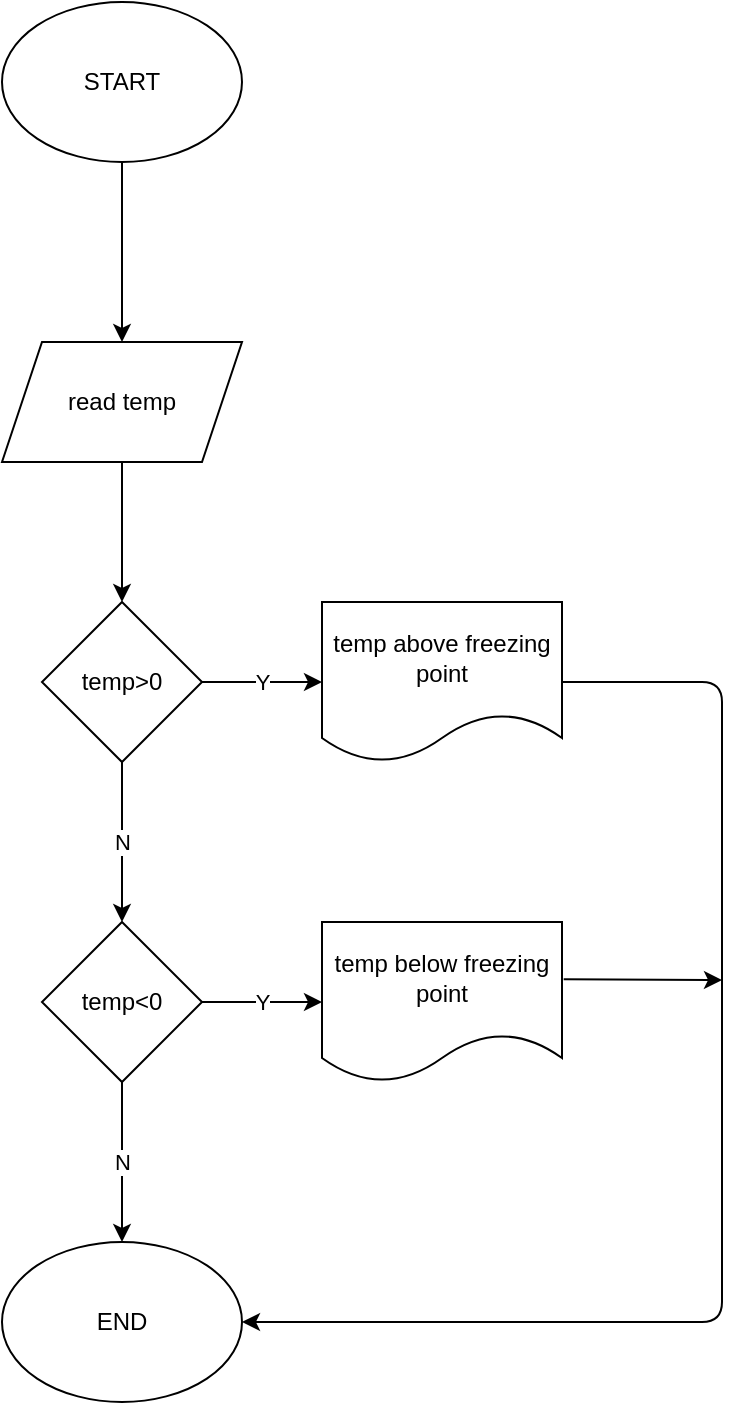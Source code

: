 <mxfile version="13.9.9" type="device"><diagram id="k0JfpFypzWEjq7LqhP99" name="Page-1"><mxGraphModel dx="1024" dy="584" grid="1" gridSize="10" guides="1" tooltips="1" connect="1" arrows="1" fold="1" page="1" pageScale="1" pageWidth="827" pageHeight="1169" math="0" shadow="0"><root><mxCell id="0"/><mxCell id="1" parent="0"/><mxCell id="ctyneTwkdui0ekAHSd9f-3" value="" style="edgeStyle=orthogonalEdgeStyle;rounded=0;orthogonalLoop=1;jettySize=auto;html=1;" parent="1" source="ctyneTwkdui0ekAHSd9f-1" target="ctyneTwkdui0ekAHSd9f-2" edge="1"><mxGeometry relative="1" as="geometry"/></mxCell><mxCell id="ctyneTwkdui0ekAHSd9f-1" value="START" style="ellipse;whiteSpace=wrap;html=1;" parent="1" vertex="1"><mxGeometry x="80" y="10" width="120" height="80" as="geometry"/></mxCell><mxCell id="ctyneTwkdui0ekAHSd9f-5" value="" style="edgeStyle=orthogonalEdgeStyle;rounded=0;orthogonalLoop=1;jettySize=auto;html=1;" parent="1" source="ctyneTwkdui0ekAHSd9f-2" target="ctyneTwkdui0ekAHSd9f-4" edge="1"><mxGeometry relative="1" as="geometry"/></mxCell><mxCell id="ctyneTwkdui0ekAHSd9f-2" value="read temp" style="shape=parallelogram;perimeter=parallelogramPerimeter;whiteSpace=wrap;html=1;fixedSize=1;" parent="1" vertex="1"><mxGeometry x="80" y="180" width="120" height="60" as="geometry"/></mxCell><mxCell id="ctyneTwkdui0ekAHSd9f-7" value="Y" style="edgeStyle=orthogonalEdgeStyle;rounded=0;orthogonalLoop=1;jettySize=auto;html=1;" parent="1" source="ctyneTwkdui0ekAHSd9f-4" target="ctyneTwkdui0ekAHSd9f-6" edge="1"><mxGeometry relative="1" as="geometry"/></mxCell><mxCell id="ctyneTwkdui0ekAHSd9f-9" value="N" style="edgeStyle=orthogonalEdgeStyle;rounded=0;orthogonalLoop=1;jettySize=auto;html=1;" parent="1" source="ctyneTwkdui0ekAHSd9f-4" target="ctyneTwkdui0ekAHSd9f-8" edge="1"><mxGeometry relative="1" as="geometry"/></mxCell><mxCell id="ctyneTwkdui0ekAHSd9f-4" value="temp&amp;gt;0" style="rhombus;whiteSpace=wrap;html=1;" parent="1" vertex="1"><mxGeometry x="100" y="310" width="80" height="80" as="geometry"/></mxCell><mxCell id="ctyneTwkdui0ekAHSd9f-6" value="temp above freezing&lt;br&gt;point" style="shape=document;whiteSpace=wrap;html=1;boundedLbl=1;" parent="1" vertex="1"><mxGeometry x="240" y="310" width="120" height="80" as="geometry"/></mxCell><mxCell id="ctyneTwkdui0ekAHSd9f-11" value="Y" style="edgeStyle=orthogonalEdgeStyle;rounded=0;orthogonalLoop=1;jettySize=auto;html=1;" parent="1" source="ctyneTwkdui0ekAHSd9f-8" target="ctyneTwkdui0ekAHSd9f-10" edge="1"><mxGeometry relative="1" as="geometry"/></mxCell><mxCell id="ctyneTwkdui0ekAHSd9f-13" value="N" style="edgeStyle=orthogonalEdgeStyle;rounded=0;orthogonalLoop=1;jettySize=auto;html=1;" parent="1" source="ctyneTwkdui0ekAHSd9f-8" target="ctyneTwkdui0ekAHSd9f-12" edge="1"><mxGeometry relative="1" as="geometry"/></mxCell><mxCell id="ctyneTwkdui0ekAHSd9f-8" value="temp&amp;lt;0" style="rhombus;whiteSpace=wrap;html=1;" parent="1" vertex="1"><mxGeometry x="100" y="470" width="80" height="80" as="geometry"/></mxCell><mxCell id="ctyneTwkdui0ekAHSd9f-10" value="temp below freezing point" style="shape=document;whiteSpace=wrap;html=1;boundedLbl=1;" parent="1" vertex="1"><mxGeometry x="240" y="470" width="120" height="80" as="geometry"/></mxCell><mxCell id="ctyneTwkdui0ekAHSd9f-12" value="END" style="ellipse;whiteSpace=wrap;html=1;" parent="1" vertex="1"><mxGeometry x="80" y="630" width="120" height="80" as="geometry"/></mxCell><mxCell id="r60AAUxPCCGz5CLijAlp-1" value="" style="endArrow=classic;html=1;exitX=1;exitY=0.5;exitDx=0;exitDy=0;entryX=1;entryY=0.5;entryDx=0;entryDy=0;" edge="1" parent="1" source="ctyneTwkdui0ekAHSd9f-6" target="ctyneTwkdui0ekAHSd9f-12"><mxGeometry width="50" height="50" relative="1" as="geometry"><mxPoint x="390" y="470" as="sourcePoint"/><mxPoint x="440" y="670" as="targetPoint"/><Array as="points"><mxPoint x="440" y="350"/><mxPoint x="440" y="670"/></Array></mxGeometry></mxCell><mxCell id="r60AAUxPCCGz5CLijAlp-2" value="" style="endArrow=classic;html=1;exitX=1.007;exitY=0.358;exitDx=0;exitDy=0;exitPerimeter=0;" edge="1" parent="1" source="ctyneTwkdui0ekAHSd9f-10"><mxGeometry width="50" height="50" relative="1" as="geometry"><mxPoint x="390" y="570" as="sourcePoint"/><mxPoint x="440" y="499" as="targetPoint"/></mxGeometry></mxCell></root></mxGraphModel></diagram></mxfile>